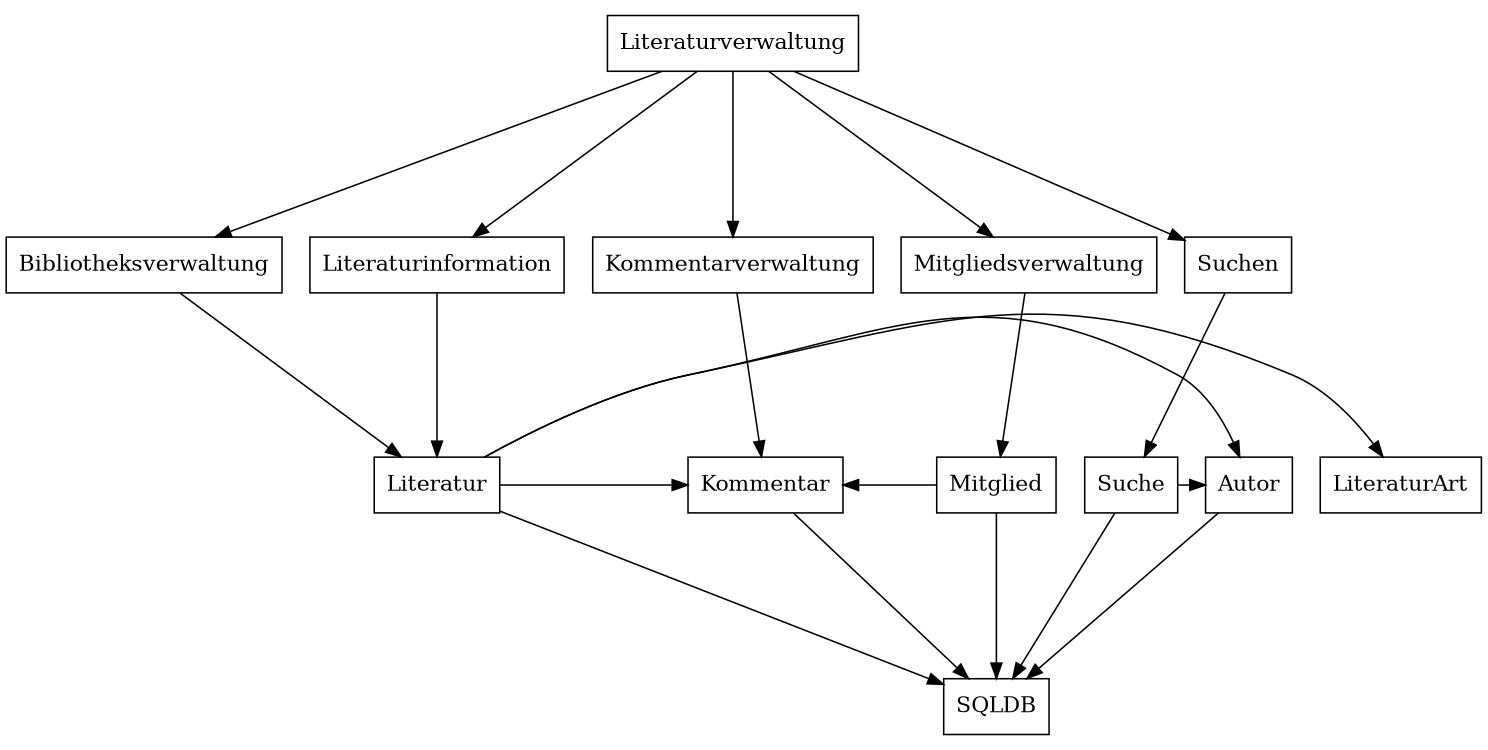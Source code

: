 digraph G
{
	ranksep=1;
	concentrate=true;
	ratio=fill;
	size="10,5"
	subgraph LiMan
	{
		node [shape=box];
		rank = min;

		Literaturverwaltung
	}

	subgraph Prozesse
	{
		node [shape=box];
		rank = same;

		Bibliotheksverwaltung
		Kommentarverwaltung
		Mitgliedsverwaltung
		Literaturinformation
		Suchen
	}

	subgraph Klassen
	{
		node [shape=box];
		edge [weight=100, minlen=0, constraint=false]
		rank = same;
		
		LiteraturArt
		Autor
		Kommentar
		Literatur
		Mitglied
		Suche

		// Klassen untereinander
		Literatur -> Autor
		Literatur -> Kommentar
		Literatur -> LiteraturArt
		Mitglied -> Kommentar
	
		Suche -> Autor
	}

	subgraph Datenbank
	{
		node [shape=box];
		rank = max;

		SQLDB
	}


	// LiMan zu Prozesse
	Literaturverwaltung -> Bibliotheksverwaltung
	Literaturverwaltung -> Kommentarverwaltung
	Literaturverwaltung -> Mitgliedsverwaltung
	Literaturverwaltung -> Literaturinformation
	Literaturverwaltung -> Suchen

	// Prozesse zu Klassen
	Bibliotheksverwaltung -> Literatur

	Literaturinformation -> Literatur

	Kommentarverwaltung -> Kommentar

	Mitgliedsverwaltung -> Mitglied

	Suchen -> Suche

	// Klassen auf Datenbank
	Autor -> SQLDB
	Kommentar -> SQLDB
	Literatur -> SQLDB
	Mitglied -> SQLDB
	Suche -> SQLDB
}